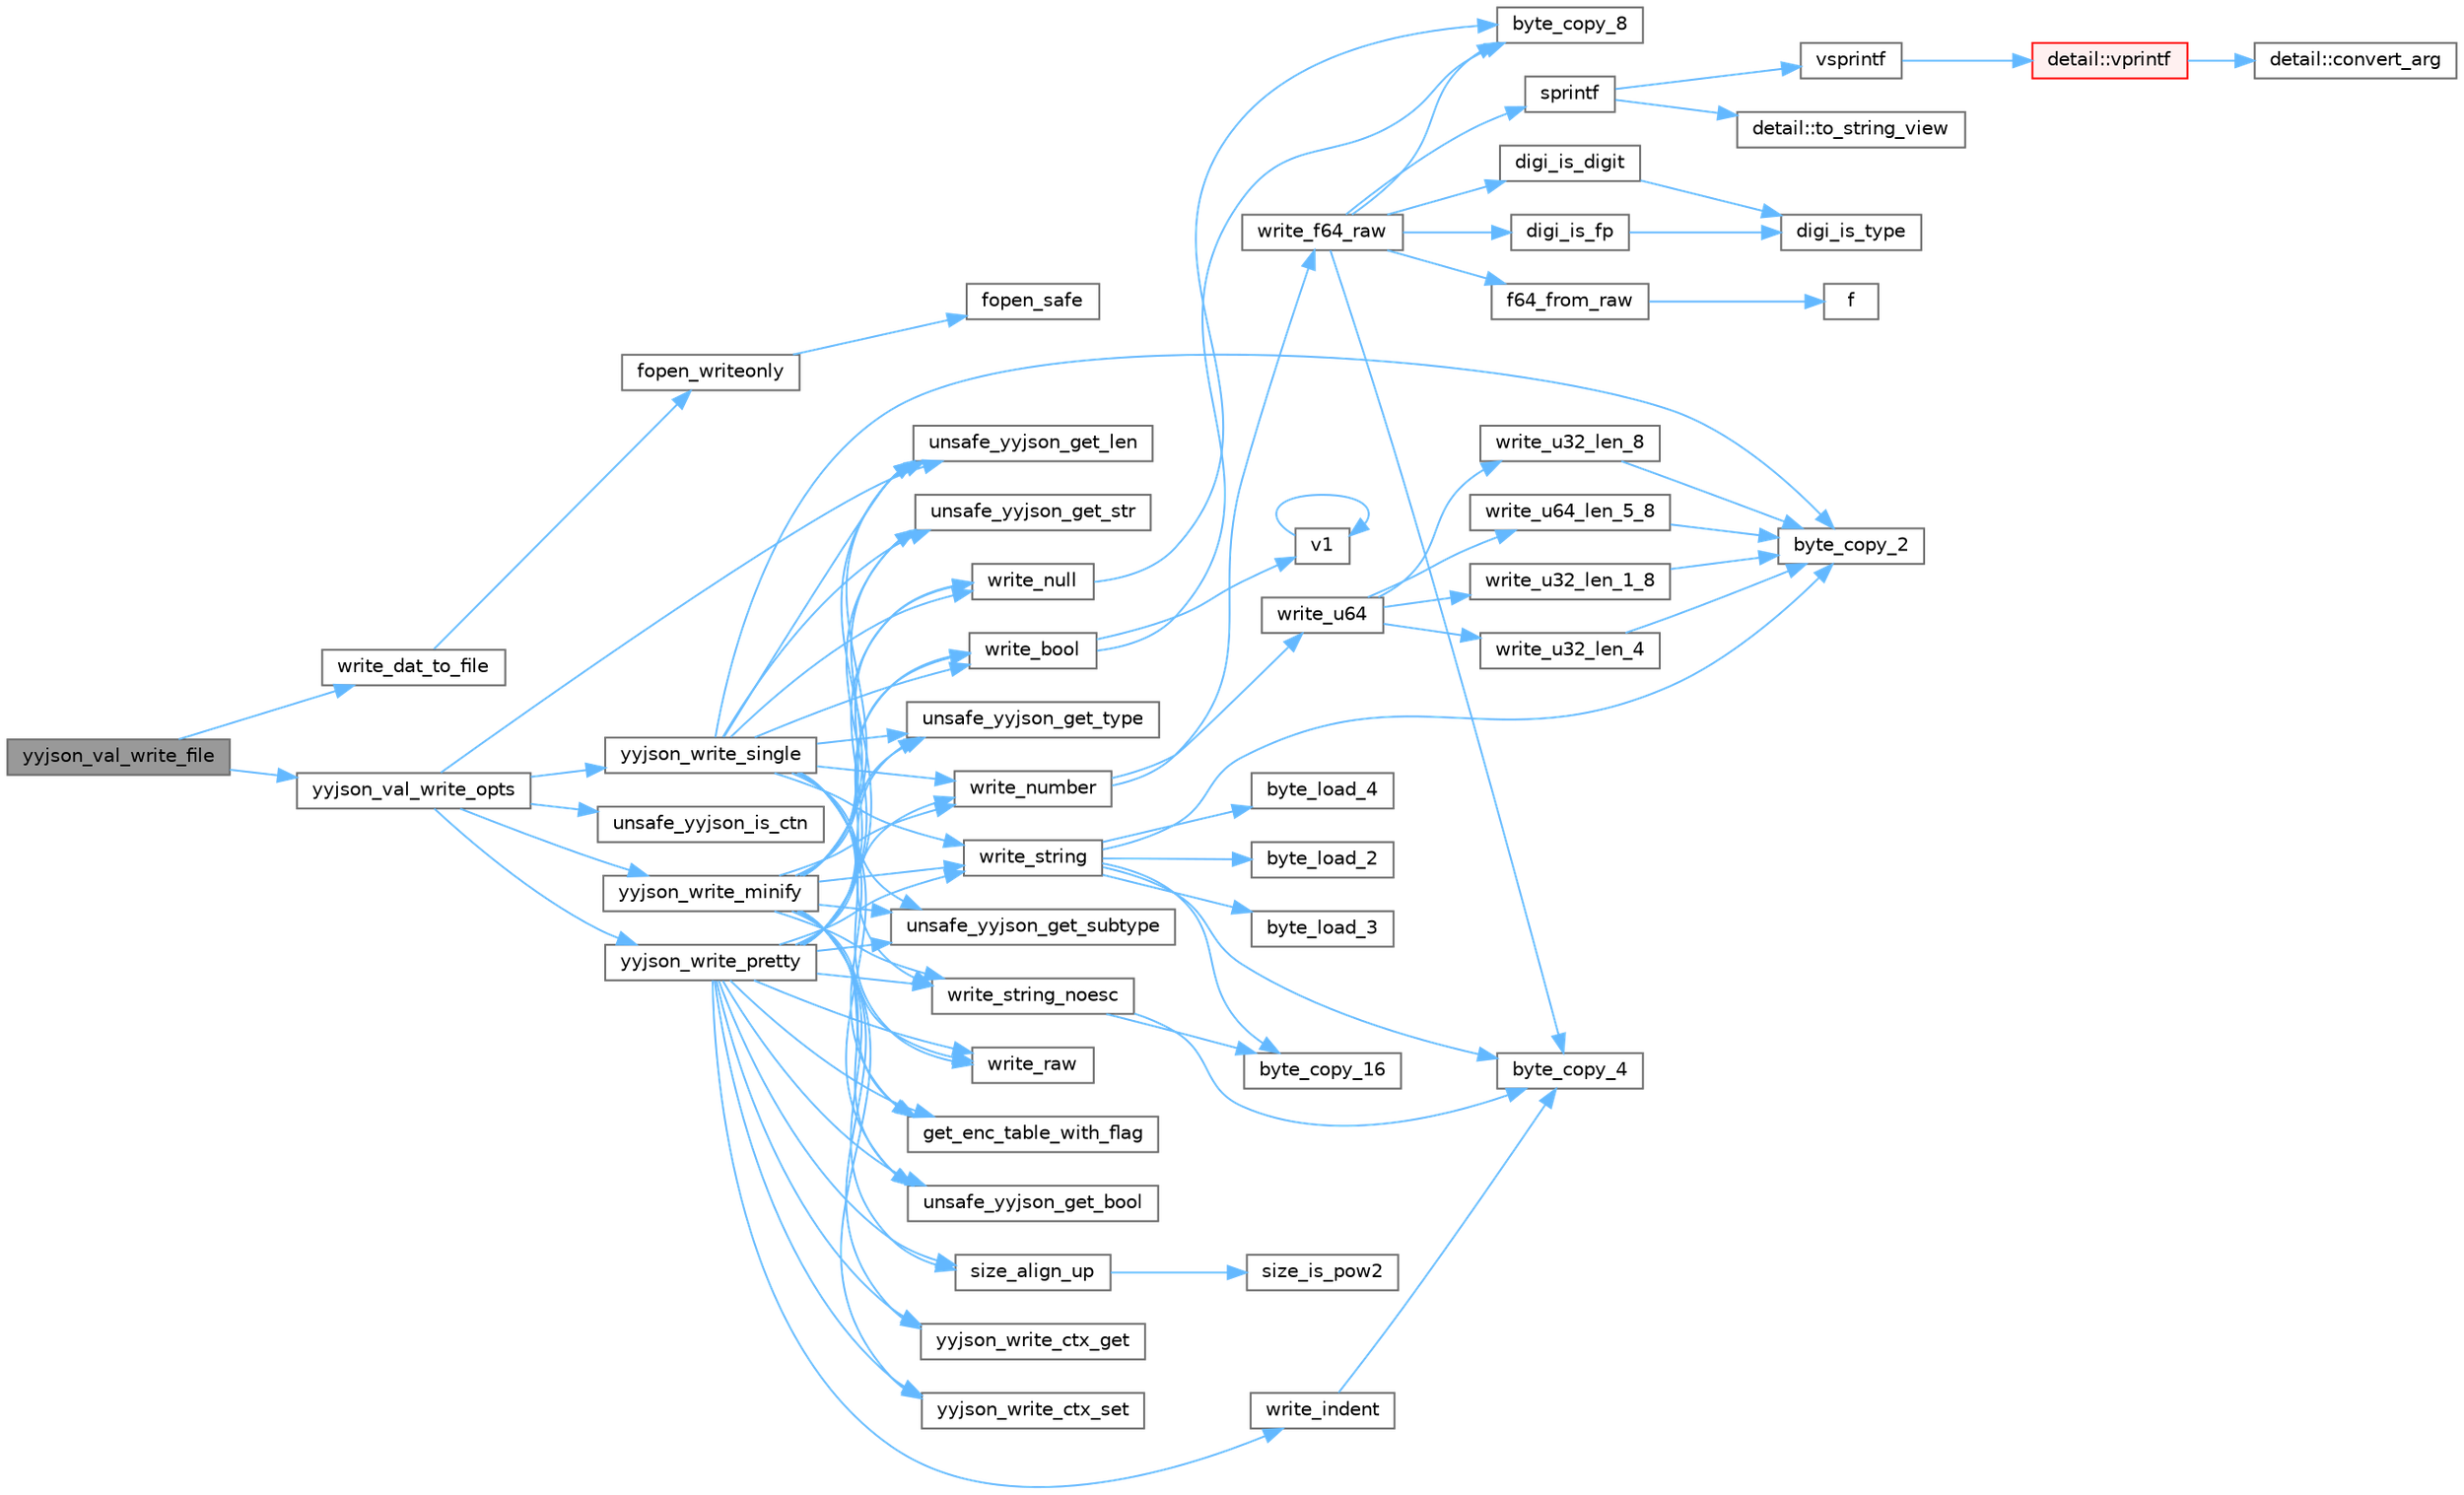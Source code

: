 digraph "yyjson_val_write_file"
{
 // LATEX_PDF_SIZE
  bgcolor="transparent";
  edge [fontname=Helvetica,fontsize=10,labelfontname=Helvetica,labelfontsize=10];
  node [fontname=Helvetica,fontsize=10,shape=box,height=0.2,width=0.4];
  rankdir="LR";
  Node1 [id="Node000001",label="yyjson_val_write_file",height=0.2,width=0.4,color="gray40", fillcolor="grey60", style="filled", fontcolor="black",tooltip=" "];
  Node1 -> Node2 [id="edge1_Node000001_Node000002",color="steelblue1",style="solid",tooltip=" "];
  Node2 [id="Node000002",label="write_dat_to_file",height=0.2,width=0.4,color="grey40", fillcolor="white", style="filled",URL="$yyjson_8c.html#a5fd11ce8d85dbe05203a501b4280e953",tooltip=" "];
  Node2 -> Node3 [id="edge2_Node000002_Node000003",color="steelblue1",style="solid",tooltip=" "];
  Node3 [id="Node000003",label="fopen_writeonly",height=0.2,width=0.4,color="grey40", fillcolor="white", style="filled",URL="$yyjson_8c.html#abaf8e2ac34796fc7ac4c65f91aac1f0b",tooltip=" "];
  Node3 -> Node4 [id="edge3_Node000003_Node000004",color="steelblue1",style="solid",tooltip=" "];
  Node4 [id="Node000004",label="fopen_safe",height=0.2,width=0.4,color="grey40", fillcolor="white", style="filled",URL="$yyjson_8c.html#a74511b3384b24165891c46e093354e8d",tooltip=" "];
  Node1 -> Node5 [id="edge4_Node000001_Node000005",color="steelblue1",style="solid",tooltip=" "];
  Node5 [id="Node000005",label="yyjson_val_write_opts",height=0.2,width=0.4,color="grey40", fillcolor="white", style="filled",URL="$yyjson_8c.html#ad44cafd6e2d11074f3cdf221a3d8da89",tooltip=" "];
  Node5 -> Node6 [id="edge5_Node000005_Node000006",color="steelblue1",style="solid",tooltip=" "];
  Node6 [id="Node000006",label="unsafe_yyjson_get_len",height=0.2,width=0.4,color="grey40", fillcolor="white", style="filled",URL="$yyjson_8h.html#a445bf8a7f9981e4797bf95db944ddf8f",tooltip=" "];
  Node5 -> Node7 [id="edge6_Node000005_Node000007",color="steelblue1",style="solid",tooltip=" "];
  Node7 [id="Node000007",label="unsafe_yyjson_is_ctn",height=0.2,width=0.4,color="grey40", fillcolor="white", style="filled",URL="$yyjson_8h.html#afe1e8995e63d29297d569c4a848bf5a2",tooltip=" "];
  Node5 -> Node8 [id="edge7_Node000005_Node000008",color="steelblue1",style="solid",tooltip=" "];
  Node8 [id="Node000008",label="yyjson_write_minify",height=0.2,width=0.4,color="grey40", fillcolor="white", style="filled",URL="$yyjson_8c.html#a7b5b8dcf2347df43d4614aba6c880475",tooltip=" "];
  Node8 -> Node9 [id="edge8_Node000008_Node000009",color="steelblue1",style="solid",tooltip=" "];
  Node9 [id="Node000009",label="get_enc_table_with_flag",height=0.2,width=0.4,color="grey40", fillcolor="white", style="filled",URL="$yyjson_8c.html#a4b810e39a1c70f479ea48f4b6be239b0",tooltip=" "];
  Node8 -> Node10 [id="edge9_Node000008_Node000010",color="steelblue1",style="solid",tooltip=" "];
  Node10 [id="Node000010",label="size_align_up",height=0.2,width=0.4,color="grey40", fillcolor="white", style="filled",URL="$yyjson_8c.html#aee0ecba3f0e01a145a4bd084c40b53b6",tooltip=" "];
  Node10 -> Node11 [id="edge10_Node000010_Node000011",color="steelblue1",style="solid",tooltip=" "];
  Node11 [id="Node000011",label="size_is_pow2",height=0.2,width=0.4,color="grey40", fillcolor="white", style="filled",URL="$yyjson_8c.html#a9c435a75a5fc566d5382ba2646704a18",tooltip=" "];
  Node8 -> Node12 [id="edge11_Node000008_Node000012",color="steelblue1",style="solid",tooltip=" "];
  Node12 [id="Node000012",label="unsafe_yyjson_get_bool",height=0.2,width=0.4,color="grey40", fillcolor="white", style="filled",URL="$yyjson_8h.html#a3ef8c1e13a7f67eead2d945125769f90",tooltip=" "];
  Node8 -> Node6 [id="edge12_Node000008_Node000006",color="steelblue1",style="solid",tooltip=" "];
  Node8 -> Node13 [id="edge13_Node000008_Node000013",color="steelblue1",style="solid",tooltip=" "];
  Node13 [id="Node000013",label="unsafe_yyjson_get_str",height=0.2,width=0.4,color="grey40", fillcolor="white", style="filled",URL="$yyjson_8h.html#a879b3c14194afd5b60d663640998c020",tooltip=" "];
  Node8 -> Node14 [id="edge14_Node000008_Node000014",color="steelblue1",style="solid",tooltip=" "];
  Node14 [id="Node000014",label="unsafe_yyjson_get_subtype",height=0.2,width=0.4,color="grey40", fillcolor="white", style="filled",URL="$yyjson_8h.html#a735848e46f26bfe3dfb333c7f890205e",tooltip=" "];
  Node8 -> Node15 [id="edge15_Node000008_Node000015",color="steelblue1",style="solid",tooltip=" "];
  Node15 [id="Node000015",label="unsafe_yyjson_get_type",height=0.2,width=0.4,color="grey40", fillcolor="white", style="filled",URL="$yyjson_8h.html#a25aa2b2a33dccb9af7da4576b3cbe6ab",tooltip=" "];
  Node8 -> Node16 [id="edge16_Node000008_Node000016",color="steelblue1",style="solid",tooltip=" "];
  Node16 [id="Node000016",label="write_bool",height=0.2,width=0.4,color="grey40", fillcolor="white", style="filled",URL="$yyjson_8c.html#a8f48aafc5963521f3da75e2448f0d084",tooltip=" "];
  Node16 -> Node17 [id="edge17_Node000016_Node000017",color="steelblue1",style="solid",tooltip=" "];
  Node17 [id="Node000017",label="byte_copy_8",height=0.2,width=0.4,color="grey40", fillcolor="white", style="filled",URL="$yyjson_8c.html#a03dd49c937c12d9a85deaac184d25eb9",tooltip=" "];
  Node16 -> Node18 [id="edge18_Node000016_Node000018",color="steelblue1",style="solid",tooltip=" "];
  Node18 [id="Node000018",label="v1",height=0.2,width=0.4,color="grey40", fillcolor="white", style="filled",URL="$_tutorial___reshape_mat2_vec_8cpp.html#a10bd710692c91bc238f2e1da77730678",tooltip=" "];
  Node18 -> Node18 [id="edge19_Node000018_Node000018",color="steelblue1",style="solid",tooltip=" "];
  Node8 -> Node19 [id="edge20_Node000008_Node000019",color="steelblue1",style="solid",tooltip=" "];
  Node19 [id="Node000019",label="write_null",height=0.2,width=0.4,color="grey40", fillcolor="white", style="filled",URL="$yyjson_8c.html#a9ab2502373a7c2ad7decc10b76c47043",tooltip=" "];
  Node19 -> Node17 [id="edge21_Node000019_Node000017",color="steelblue1",style="solid",tooltip=" "];
  Node8 -> Node20 [id="edge22_Node000008_Node000020",color="steelblue1",style="solid",tooltip=" "];
  Node20 [id="Node000020",label="write_number",height=0.2,width=0.4,color="grey40", fillcolor="white", style="filled",URL="$yyjson_8c.html#a7a6eb98c82d060a1b4b1b25ae9169770",tooltip=" "];
  Node20 -> Node21 [id="edge23_Node000020_Node000021",color="steelblue1",style="solid",tooltip=" "];
  Node21 [id="Node000021",label="write_f64_raw",height=0.2,width=0.4,color="grey40", fillcolor="white", style="filled",URL="$yyjson_8c.html#a429024eddbd3335464adf309aef2db7f",tooltip=" "];
  Node21 -> Node22 [id="edge24_Node000021_Node000022",color="steelblue1",style="solid",tooltip=" "];
  Node22 [id="Node000022",label="byte_copy_4",height=0.2,width=0.4,color="grey40", fillcolor="white", style="filled",URL="$yyjson_8c.html#a98219967baeab34ab615b4ccda0df146",tooltip=" "];
  Node21 -> Node17 [id="edge25_Node000021_Node000017",color="steelblue1",style="solid",tooltip=" "];
  Node21 -> Node23 [id="edge26_Node000021_Node000023",color="steelblue1",style="solid",tooltip=" "];
  Node23 [id="Node000023",label="digi_is_digit",height=0.2,width=0.4,color="grey40", fillcolor="white", style="filled",URL="$yyjson_8c.html#ac16e36c200b16a17041aac1ed37276d7",tooltip=" "];
  Node23 -> Node24 [id="edge27_Node000023_Node000024",color="steelblue1",style="solid",tooltip=" "];
  Node24 [id="Node000024",label="digi_is_type",height=0.2,width=0.4,color="grey40", fillcolor="white", style="filled",URL="$yyjson_8c.html#aae236fd488306e08c5844189ad6d6570",tooltip=" "];
  Node21 -> Node25 [id="edge28_Node000021_Node000025",color="steelblue1",style="solid",tooltip=" "];
  Node25 [id="Node000025",label="digi_is_fp",height=0.2,width=0.4,color="grey40", fillcolor="white", style="filled",URL="$yyjson_8c.html#ac38bca46c8cbb1107ca4188d2eb4fcbe",tooltip=" "];
  Node25 -> Node24 [id="edge29_Node000025_Node000024",color="steelblue1",style="solid",tooltip=" "];
  Node21 -> Node26 [id="edge30_Node000021_Node000026",color="steelblue1",style="solid",tooltip=" "];
  Node26 [id="Node000026",label="f64_from_raw",height=0.2,width=0.4,color="grey40", fillcolor="white", style="filled",URL="$yyjson_8c.html#a7d61d2afe6fefb1935af9086d95ee8a8",tooltip=" "];
  Node26 -> Node27 [id="edge31_Node000026_Node000027",color="steelblue1",style="solid",tooltip=" "];
  Node27 [id="Node000027",label="f",height=0.2,width=0.4,color="grey40", fillcolor="white", style="filled",URL="$cxx11__tensor__map_8cpp.html#a7f507fea02198f6cb81c86640c7b1a4e",tooltip=" "];
  Node21 -> Node28 [id="edge32_Node000021_Node000028",color="steelblue1",style="solid",tooltip=" "];
  Node28 [id="Node000028",label="sprintf",height=0.2,width=0.4,color="grey40", fillcolor="white", style="filled",URL="$printf_8h.html#aa7d2e7e454d3fe606a71504a119dc894",tooltip=" "];
  Node28 -> Node29 [id="edge33_Node000028_Node000029",color="steelblue1",style="solid",tooltip=" "];
  Node29 [id="Node000029",label="detail::to_string_view",height=0.2,width=0.4,color="grey40", fillcolor="white", style="filled",URL="$namespacedetail.html#abeae79fa3e1eded2d8fbd56cc9f0960e",tooltip=" "];
  Node28 -> Node30 [id="edge34_Node000028_Node000030",color="steelblue1",style="solid",tooltip=" "];
  Node30 [id="Node000030",label="vsprintf",height=0.2,width=0.4,color="grey40", fillcolor="white", style="filled",URL="$printf_8h.html#a5e1075a6c1fce5050424f97a2fac648f",tooltip=" "];
  Node30 -> Node31 [id="edge35_Node000030_Node000031",color="steelblue1",style="solid",tooltip=" "];
  Node31 [id="Node000031",label="detail::vprintf",height=0.2,width=0.4,color="red", fillcolor="#FFF0F0", style="filled",URL="$namespacedetail.html#a1c8c2218e4c822aa8f743fb9c573717f",tooltip=" "];
  Node31 -> Node32 [id="edge36_Node000031_Node000032",color="steelblue1",style="solid",tooltip=" "];
  Node32 [id="Node000032",label="detail::convert_arg",height=0.2,width=0.4,color="grey40", fillcolor="white", style="filled",URL="$namespacedetail.html#a03c11572c9a664266d6925f327dec7f3",tooltip=" "];
  Node20 -> Node58 [id="edge37_Node000020_Node000058",color="steelblue1",style="solid",tooltip=" "];
  Node58 [id="Node000058",label="write_u64",height=0.2,width=0.4,color="grey40", fillcolor="white", style="filled",URL="$yyjson_8c.html#aa2f06c8a20b378eb29cfe95d0af5c95e",tooltip=" "];
  Node58 -> Node59 [id="edge38_Node000058_Node000059",color="steelblue1",style="solid",tooltip=" "];
  Node59 [id="Node000059",label="write_u32_len_1_8",height=0.2,width=0.4,color="grey40", fillcolor="white", style="filled",URL="$yyjson_8c.html#a5a7d8b8a37067ca47adb0b419814ef9a",tooltip=" "];
  Node59 -> Node60 [id="edge39_Node000059_Node000060",color="steelblue1",style="solid",tooltip=" "];
  Node60 [id="Node000060",label="byte_copy_2",height=0.2,width=0.4,color="grey40", fillcolor="white", style="filled",URL="$yyjson_8c.html#ac6a11726824f52b6413a67488f5a3152",tooltip=" "];
  Node58 -> Node61 [id="edge40_Node000058_Node000061",color="steelblue1",style="solid",tooltip=" "];
  Node61 [id="Node000061",label="write_u32_len_4",height=0.2,width=0.4,color="grey40", fillcolor="white", style="filled",URL="$yyjson_8c.html#ae5ef2b18cbf8ab8c261b23aab6d3bea3",tooltip=" "];
  Node61 -> Node60 [id="edge41_Node000061_Node000060",color="steelblue1",style="solid",tooltip=" "];
  Node58 -> Node62 [id="edge42_Node000058_Node000062",color="steelblue1",style="solid",tooltip=" "];
  Node62 [id="Node000062",label="write_u32_len_8",height=0.2,width=0.4,color="grey40", fillcolor="white", style="filled",URL="$yyjson_8c.html#ab1d9fcbafc860e770ed5aa9fc70577fc",tooltip=" "];
  Node62 -> Node60 [id="edge43_Node000062_Node000060",color="steelblue1",style="solid",tooltip=" "];
  Node58 -> Node63 [id="edge44_Node000058_Node000063",color="steelblue1",style="solid",tooltip=" "];
  Node63 [id="Node000063",label="write_u64_len_5_8",height=0.2,width=0.4,color="grey40", fillcolor="white", style="filled",URL="$yyjson_8c.html#a5b33c978167aa4a5c34d27715c133757",tooltip=" "];
  Node63 -> Node60 [id="edge45_Node000063_Node000060",color="steelblue1",style="solid",tooltip=" "];
  Node8 -> Node64 [id="edge46_Node000008_Node000064",color="steelblue1",style="solid",tooltip=" "];
  Node64 [id="Node000064",label="write_raw",height=0.2,width=0.4,color="grey40", fillcolor="white", style="filled",URL="$yyjson_8c.html#a595a43099038f73ab0af2b4209b1f0fd",tooltip=" "];
  Node8 -> Node65 [id="edge47_Node000008_Node000065",color="steelblue1",style="solid",tooltip=" "];
  Node65 [id="Node000065",label="write_string",height=0.2,width=0.4,color="grey40", fillcolor="white", style="filled",URL="$yyjson_8c.html#a1aadf662e6fc22a6419db27146e38472",tooltip=" "];
  Node65 -> Node66 [id="edge48_Node000065_Node000066",color="steelblue1",style="solid",tooltip=" "];
  Node66 [id="Node000066",label="byte_copy_16",height=0.2,width=0.4,color="grey40", fillcolor="white", style="filled",URL="$yyjson_8c.html#a1720d43cc1ae5984a4e5751dbe7301a0",tooltip=" "];
  Node65 -> Node60 [id="edge49_Node000065_Node000060",color="steelblue1",style="solid",tooltip=" "];
  Node65 -> Node22 [id="edge50_Node000065_Node000022",color="steelblue1",style="solid",tooltip=" "];
  Node65 -> Node67 [id="edge51_Node000065_Node000067",color="steelblue1",style="solid",tooltip=" "];
  Node67 [id="Node000067",label="byte_load_2",height=0.2,width=0.4,color="grey40", fillcolor="white", style="filled",URL="$yyjson_8c.html#abd106e94ebb52b1b9c0e79e2246f24bd",tooltip=" "];
  Node65 -> Node68 [id="edge52_Node000065_Node000068",color="steelblue1",style="solid",tooltip=" "];
  Node68 [id="Node000068",label="byte_load_3",height=0.2,width=0.4,color="grey40", fillcolor="white", style="filled",URL="$yyjson_8c.html#a31005a45113248534b4ae663dc0a85f3",tooltip=" "];
  Node65 -> Node69 [id="edge53_Node000065_Node000069",color="steelblue1",style="solid",tooltip=" "];
  Node69 [id="Node000069",label="byte_load_4",height=0.2,width=0.4,color="grey40", fillcolor="white", style="filled",URL="$yyjson_8c.html#a87c460a03bebacd0dcdad97440488c2b",tooltip=" "];
  Node8 -> Node70 [id="edge54_Node000008_Node000070",color="steelblue1",style="solid",tooltip=" "];
  Node70 [id="Node000070",label="write_string_noesc",height=0.2,width=0.4,color="grey40", fillcolor="white", style="filled",URL="$yyjson_8c.html#ab1d27351bed7d1f6f632f75dcf9846de",tooltip=" "];
  Node70 -> Node66 [id="edge55_Node000070_Node000066",color="steelblue1",style="solid",tooltip=" "];
  Node70 -> Node22 [id="edge56_Node000070_Node000022",color="steelblue1",style="solid",tooltip=" "];
  Node8 -> Node71 [id="edge57_Node000008_Node000071",color="steelblue1",style="solid",tooltip=" "];
  Node71 [id="Node000071",label="yyjson_write_ctx_get",height=0.2,width=0.4,color="grey40", fillcolor="white", style="filled",URL="$yyjson_8c.html#a4cf9be968e5aeb4fcab3b5e69e4fc16a",tooltip=" "];
  Node8 -> Node72 [id="edge58_Node000008_Node000072",color="steelblue1",style="solid",tooltip=" "];
  Node72 [id="Node000072",label="yyjson_write_ctx_set",height=0.2,width=0.4,color="grey40", fillcolor="white", style="filled",URL="$yyjson_8c.html#a6c3d75b90a9781ea82eed3f3c6b8bd50",tooltip=" "];
  Node5 -> Node73 [id="edge59_Node000005_Node000073",color="steelblue1",style="solid",tooltip=" "];
  Node73 [id="Node000073",label="yyjson_write_pretty",height=0.2,width=0.4,color="grey40", fillcolor="white", style="filled",URL="$yyjson_8c.html#a0bff42b5e803c820afd0c4c539578840",tooltip=" "];
  Node73 -> Node9 [id="edge60_Node000073_Node000009",color="steelblue1",style="solid",tooltip=" "];
  Node73 -> Node10 [id="edge61_Node000073_Node000010",color="steelblue1",style="solid",tooltip=" "];
  Node73 -> Node12 [id="edge62_Node000073_Node000012",color="steelblue1",style="solid",tooltip=" "];
  Node73 -> Node6 [id="edge63_Node000073_Node000006",color="steelblue1",style="solid",tooltip=" "];
  Node73 -> Node13 [id="edge64_Node000073_Node000013",color="steelblue1",style="solid",tooltip=" "];
  Node73 -> Node14 [id="edge65_Node000073_Node000014",color="steelblue1",style="solid",tooltip=" "];
  Node73 -> Node15 [id="edge66_Node000073_Node000015",color="steelblue1",style="solid",tooltip=" "];
  Node73 -> Node16 [id="edge67_Node000073_Node000016",color="steelblue1",style="solid",tooltip=" "];
  Node73 -> Node74 [id="edge68_Node000073_Node000074",color="steelblue1",style="solid",tooltip=" "];
  Node74 [id="Node000074",label="write_indent",height=0.2,width=0.4,color="grey40", fillcolor="white", style="filled",URL="$yyjson_8c.html#ac6e21689f9ccf3981672a321d7d02e47",tooltip=" "];
  Node74 -> Node22 [id="edge69_Node000074_Node000022",color="steelblue1",style="solid",tooltip=" "];
  Node73 -> Node19 [id="edge70_Node000073_Node000019",color="steelblue1",style="solid",tooltip=" "];
  Node73 -> Node20 [id="edge71_Node000073_Node000020",color="steelblue1",style="solid",tooltip=" "];
  Node73 -> Node64 [id="edge72_Node000073_Node000064",color="steelblue1",style="solid",tooltip=" "];
  Node73 -> Node65 [id="edge73_Node000073_Node000065",color="steelblue1",style="solid",tooltip=" "];
  Node73 -> Node70 [id="edge74_Node000073_Node000070",color="steelblue1",style="solid",tooltip=" "];
  Node73 -> Node71 [id="edge75_Node000073_Node000071",color="steelblue1",style="solid",tooltip=" "];
  Node73 -> Node72 [id="edge76_Node000073_Node000072",color="steelblue1",style="solid",tooltip=" "];
  Node5 -> Node75 [id="edge77_Node000005_Node000075",color="steelblue1",style="solid",tooltip=" "];
  Node75 [id="Node000075",label="yyjson_write_single",height=0.2,width=0.4,color="grey40", fillcolor="white", style="filled",URL="$yyjson_8c.html#a083e9d39ef4daa8ddc5c6474ccf5e468",tooltip=" "];
  Node75 -> Node60 [id="edge78_Node000075_Node000060",color="steelblue1",style="solid",tooltip=" "];
  Node75 -> Node9 [id="edge79_Node000075_Node000009",color="steelblue1",style="solid",tooltip=" "];
  Node75 -> Node12 [id="edge80_Node000075_Node000012",color="steelblue1",style="solid",tooltip=" "];
  Node75 -> Node6 [id="edge81_Node000075_Node000006",color="steelblue1",style="solid",tooltip=" "];
  Node75 -> Node13 [id="edge82_Node000075_Node000013",color="steelblue1",style="solid",tooltip=" "];
  Node75 -> Node14 [id="edge83_Node000075_Node000014",color="steelblue1",style="solid",tooltip=" "];
  Node75 -> Node15 [id="edge84_Node000075_Node000015",color="steelblue1",style="solid",tooltip=" "];
  Node75 -> Node16 [id="edge85_Node000075_Node000016",color="steelblue1",style="solid",tooltip=" "];
  Node75 -> Node19 [id="edge86_Node000075_Node000019",color="steelblue1",style="solid",tooltip=" "];
  Node75 -> Node20 [id="edge87_Node000075_Node000020",color="steelblue1",style="solid",tooltip=" "];
  Node75 -> Node64 [id="edge88_Node000075_Node000064",color="steelblue1",style="solid",tooltip=" "];
  Node75 -> Node65 [id="edge89_Node000075_Node000065",color="steelblue1",style="solid",tooltip=" "];
  Node75 -> Node70 [id="edge90_Node000075_Node000070",color="steelblue1",style="solid",tooltip=" "];
}
